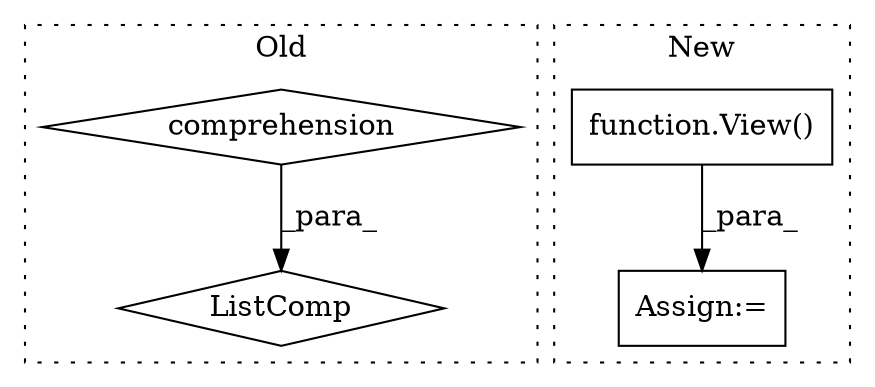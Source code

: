 digraph G {
subgraph cluster0 {
1 [label="ListComp" a="106" s="3769" l="52" shape="diamond"];
3 [label="comprehension" a="45" s="3785" l="3" shape="diamond"];
label = "Old";
style="dotted";
}
subgraph cluster1 {
2 [label="function.View()" a="75" s="4220,4266" l="5,1" shape="box"];
4 [label="Assign:=" a="68" s="4205" l="4" shape="box"];
label = "New";
style="dotted";
}
2 -> 4 [label="_para_"];
3 -> 1 [label="_para_"];
}